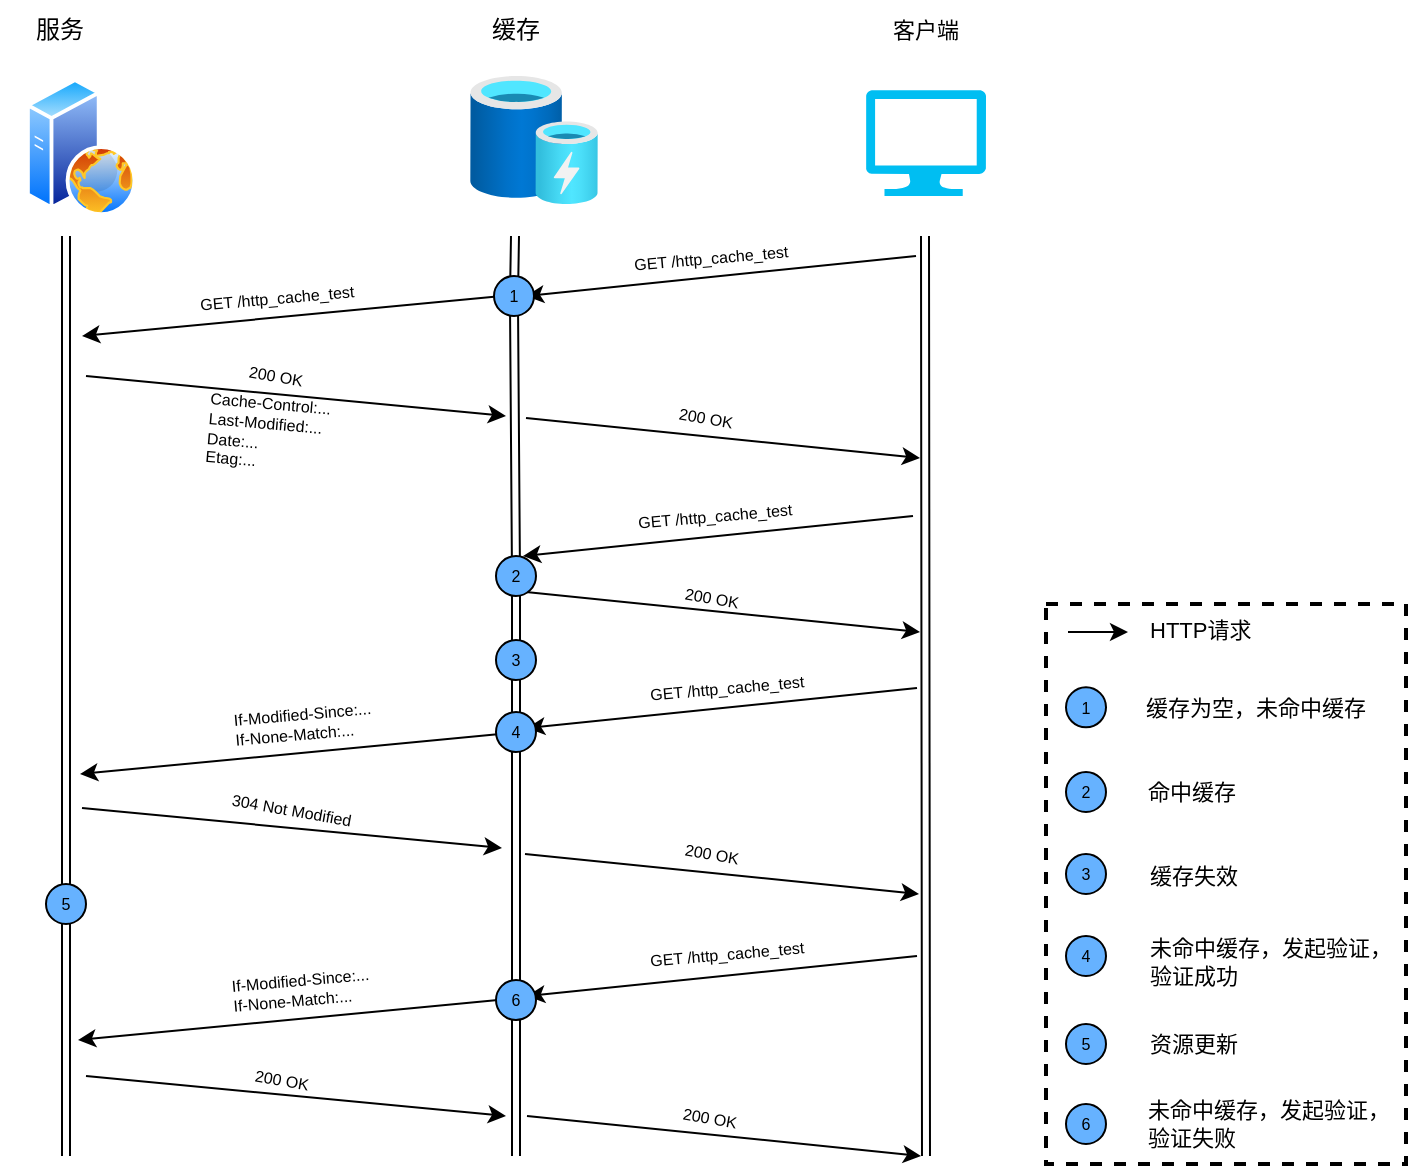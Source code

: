 <mxfile version="19.0.0" type="github">
  <diagram id="au0NJiRwb0H63SD7Jq2o" name="Page-1">
    <mxGraphModel dx="946" dy="645" grid="1" gridSize="10" guides="1" tooltips="1" connect="1" arrows="1" fold="1" page="1" pageScale="1" pageWidth="827" pageHeight="1169" math="0" shadow="0">
      <root>
        <mxCell id="0" />
        <mxCell id="1" parent="0" />
        <mxCell id="0MbOEExsgdYzCz0NGTzT-52" value="" style="shape=link;html=1;rounded=0;startArrow=none;endArrow=none;" edge="1" parent="1" source="0MbOEExsgdYzCz0NGTzT-43" target="0MbOEExsgdYzCz0NGTzT-51">
          <mxGeometry width="100" relative="1" as="geometry">
            <mxPoint x="405" y="380" as="sourcePoint" />
            <mxPoint x="405" y="660.0" as="targetPoint" />
          </mxGeometry>
        </mxCell>
        <mxCell id="0MbOEExsgdYzCz0NGTzT-1" value="" style="aspect=fixed;html=1;points=[];align=center;image;fontSize=12;image=img/lib/azure2/general/Cache.svg;" vertex="1" parent="1">
          <mxGeometry x="382" y="120" width="64" height="64" as="geometry" />
        </mxCell>
        <mxCell id="0MbOEExsgdYzCz0NGTzT-2" value="" style="aspect=fixed;perimeter=ellipsePerimeter;html=1;align=center;shadow=0;dashed=0;spacingTop=3;image;image=img/lib/active_directory/web_server.svg;" vertex="1" parent="1">
          <mxGeometry x="160" y="121" width="55.2" height="69" as="geometry" />
        </mxCell>
        <mxCell id="0MbOEExsgdYzCz0NGTzT-3" value="" style="verticalLabelPosition=bottom;html=1;verticalAlign=top;align=center;strokeColor=none;fillColor=#00BEF2;shape=mxgraph.azure.computer;pointerEvents=1;" vertex="1" parent="1">
          <mxGeometry x="580" y="127" width="60" height="53" as="geometry" />
        </mxCell>
        <mxCell id="0MbOEExsgdYzCz0NGTzT-4" value="" style="shape=link;html=1;rounded=0;" edge="1" parent="1">
          <mxGeometry width="100" relative="1" as="geometry">
            <mxPoint x="180" y="200" as="sourcePoint" />
            <mxPoint x="180" y="660" as="targetPoint" />
          </mxGeometry>
        </mxCell>
        <mxCell id="0MbOEExsgdYzCz0NGTzT-5" value="缓存" style="text;html=1;strokeColor=none;fillColor=none;align=center;verticalAlign=middle;whiteSpace=wrap;rounded=0;" vertex="1" parent="1">
          <mxGeometry x="375" y="82" width="60" height="30" as="geometry" />
        </mxCell>
        <mxCell id="0MbOEExsgdYzCz0NGTzT-6" value="服务" style="text;html=1;strokeColor=none;fillColor=none;align=center;verticalAlign=middle;whiteSpace=wrap;rounded=0;" vertex="1" parent="1">
          <mxGeometry x="147" y="82" width="60" height="30" as="geometry" />
        </mxCell>
        <mxCell id="0MbOEExsgdYzCz0NGTzT-7" value="" style="shape=link;html=1;rounded=0;startArrow=none;" edge="1" parent="1" source="0MbOEExsgdYzCz0NGTzT-51">
          <mxGeometry width="100" relative="1" as="geometry">
            <mxPoint x="404.5" y="200" as="sourcePoint" />
            <mxPoint x="405" y="660" as="targetPoint" />
          </mxGeometry>
        </mxCell>
        <mxCell id="0MbOEExsgdYzCz0NGTzT-8" value="" style="shape=link;html=1;rounded=0;" edge="1" parent="1">
          <mxGeometry width="100" relative="1" as="geometry">
            <mxPoint x="609.5" y="200" as="sourcePoint" />
            <mxPoint x="610" y="660" as="targetPoint" />
          </mxGeometry>
        </mxCell>
        <mxCell id="0MbOEExsgdYzCz0NGTzT-9" value="" style="endArrow=classic;html=1;rounded=0;" edge="1" parent="1">
          <mxGeometry width="50" height="50" relative="1" as="geometry">
            <mxPoint x="605" y="210" as="sourcePoint" />
            <mxPoint x="410" y="230" as="targetPoint" />
          </mxGeometry>
        </mxCell>
        <mxCell id="0MbOEExsgdYzCz0NGTzT-11" value="" style="endArrow=classic;html=1;rounded=0;" edge="1" parent="1">
          <mxGeometry width="50" height="50" relative="1" as="geometry">
            <mxPoint x="398" y="230" as="sourcePoint" />
            <mxPoint x="188" y="250" as="targetPoint" />
          </mxGeometry>
        </mxCell>
        <mxCell id="0MbOEExsgdYzCz0NGTzT-12" value="&lt;font style=&quot;font-size: 8px;&quot;&gt;GET /http_cache_test&lt;/font&gt;" style="text;html=1;align=center;verticalAlign=middle;resizable=0;points=[];autosize=1;strokeColor=none;fillColor=none;rotation=-5;" vertex="1" parent="1">
          <mxGeometry x="457" y="200" width="90" height="20" as="geometry" />
        </mxCell>
        <mxCell id="0MbOEExsgdYzCz0NGTzT-13" value="&lt;font style=&quot;font-size: 8px;&quot;&gt;GET /http_cache_test&lt;/font&gt;" style="text;html=1;align=center;verticalAlign=middle;resizable=0;points=[];autosize=1;strokeColor=none;fillColor=none;rotation=-5;" vertex="1" parent="1">
          <mxGeometry x="240" y="220" width="90" height="20" as="geometry" />
        </mxCell>
        <mxCell id="0MbOEExsgdYzCz0NGTzT-14" value="" style="endArrow=classic;html=1;rounded=0;" edge="1" parent="1">
          <mxGeometry width="50" height="50" relative="1" as="geometry">
            <mxPoint x="190" y="270" as="sourcePoint" />
            <mxPoint x="400" y="290" as="targetPoint" />
          </mxGeometry>
        </mxCell>
        <mxCell id="0MbOEExsgdYzCz0NGTzT-15" value="200 OK" style="text;html=1;strokeColor=none;fillColor=none;align=center;verticalAlign=middle;whiteSpace=wrap;rounded=0;fontSize=8;rotation=10;" vertex="1" parent="1">
          <mxGeometry x="255" y="255" width="60" height="30" as="geometry" />
        </mxCell>
        <mxCell id="0MbOEExsgdYzCz0NGTzT-16" value="Cache-Control:...&lt;br&gt;Last-Modified:...&lt;br&gt;Date:...&lt;br&gt;Etag:..." style="text;html=1;strokeColor=none;fillColor=none;align=left;verticalAlign=middle;whiteSpace=wrap;rounded=0;fontSize=8;rotation=5;" vertex="1" parent="1">
          <mxGeometry x="249" y="285" width="100" height="30" as="geometry" />
        </mxCell>
        <mxCell id="0MbOEExsgdYzCz0NGTzT-17" value="" style="endArrow=classic;html=1;rounded=0;" edge="1" parent="1">
          <mxGeometry width="50" height="50" relative="1" as="geometry">
            <mxPoint x="410" y="291" as="sourcePoint" />
            <mxPoint x="607" y="311" as="targetPoint" />
          </mxGeometry>
        </mxCell>
        <mxCell id="0MbOEExsgdYzCz0NGTzT-18" value="" style="endArrow=classic;html=1;rounded=0;" edge="1" parent="1">
          <mxGeometry width="50" height="50" relative="1" as="geometry">
            <mxPoint x="603.5" y="340" as="sourcePoint" />
            <mxPoint x="408.5" y="360" as="targetPoint" />
          </mxGeometry>
        </mxCell>
        <mxCell id="0MbOEExsgdYzCz0NGTzT-19" value="200 OK" style="text;html=1;strokeColor=none;fillColor=none;align=center;verticalAlign=middle;whiteSpace=wrap;rounded=0;fontSize=8;rotation=10;" vertex="1" parent="1">
          <mxGeometry x="470" y="276" width="60" height="30" as="geometry" />
        </mxCell>
        <mxCell id="0MbOEExsgdYzCz0NGTzT-20" value="" style="endArrow=classic;html=1;rounded=0;" edge="1" parent="1">
          <mxGeometry width="50" height="50" relative="1" as="geometry">
            <mxPoint x="410" y="378" as="sourcePoint" />
            <mxPoint x="607" y="398" as="targetPoint" />
          </mxGeometry>
        </mxCell>
        <mxCell id="0MbOEExsgdYzCz0NGTzT-21" value="&lt;font style=&quot;font-size: 8px;&quot;&gt;GET /http_cache_test&lt;/font&gt;" style="text;html=1;align=center;verticalAlign=middle;resizable=0;points=[];autosize=1;strokeColor=none;fillColor=none;rotation=-5;" vertex="1" parent="1">
          <mxGeometry x="459" y="329" width="90" height="20" as="geometry" />
        </mxCell>
        <mxCell id="0MbOEExsgdYzCz0NGTzT-22" value="200 OK" style="text;html=1;strokeColor=none;fillColor=none;align=center;verticalAlign=middle;whiteSpace=wrap;rounded=0;fontSize=8;rotation=10;" vertex="1" parent="1">
          <mxGeometry x="473" y="366" width="60" height="30" as="geometry" />
        </mxCell>
        <mxCell id="0MbOEExsgdYzCz0NGTzT-23" value="" style="endArrow=classic;html=1;rounded=0;" edge="1" parent="1">
          <mxGeometry width="50" height="50" relative="1" as="geometry">
            <mxPoint x="605.5" y="426" as="sourcePoint" />
            <mxPoint x="410.5" y="446" as="targetPoint" />
          </mxGeometry>
        </mxCell>
        <mxCell id="0MbOEExsgdYzCz0NGTzT-24" value="&lt;font style=&quot;font-size: 8px;&quot;&gt;GET /http_cache_test&lt;/font&gt;" style="text;html=1;align=center;verticalAlign=middle;resizable=0;points=[];autosize=1;strokeColor=none;fillColor=none;rotation=-5;" vertex="1" parent="1">
          <mxGeometry x="465" y="415" width="90" height="20" as="geometry" />
        </mxCell>
        <mxCell id="0MbOEExsgdYzCz0NGTzT-25" value="" style="endArrow=classic;html=1;rounded=0;" edge="1" parent="1">
          <mxGeometry width="50" height="50" relative="1" as="geometry">
            <mxPoint x="397" y="449" as="sourcePoint" />
            <mxPoint x="187" y="469" as="targetPoint" />
          </mxGeometry>
        </mxCell>
        <mxCell id="0MbOEExsgdYzCz0NGTzT-26" value="" style="endArrow=classic;html=1;rounded=0;" edge="1" parent="1">
          <mxGeometry width="50" height="50" relative="1" as="geometry">
            <mxPoint x="188" y="486" as="sourcePoint" />
            <mxPoint x="398" y="506" as="targetPoint" />
          </mxGeometry>
        </mxCell>
        <mxCell id="0MbOEExsgdYzCz0NGTzT-27" value="" style="endArrow=classic;html=1;rounded=0;" edge="1" parent="1">
          <mxGeometry width="50" height="50" relative="1" as="geometry">
            <mxPoint x="409.5" y="509" as="sourcePoint" />
            <mxPoint x="606.5" y="529" as="targetPoint" />
          </mxGeometry>
        </mxCell>
        <mxCell id="0MbOEExsgdYzCz0NGTzT-28" value="" style="endArrow=classic;html=1;rounded=0;" edge="1" parent="1">
          <mxGeometry width="50" height="50" relative="1" as="geometry">
            <mxPoint x="605.5" y="560" as="sourcePoint" />
            <mxPoint x="410.5" y="580" as="targetPoint" />
          </mxGeometry>
        </mxCell>
        <mxCell id="0MbOEExsgdYzCz0NGTzT-29" value="" style="endArrow=classic;html=1;rounded=0;" edge="1" parent="1">
          <mxGeometry width="50" height="50" relative="1" as="geometry">
            <mxPoint x="396" y="582" as="sourcePoint" />
            <mxPoint x="186" y="602" as="targetPoint" />
          </mxGeometry>
        </mxCell>
        <mxCell id="0MbOEExsgdYzCz0NGTzT-30" value="" style="endArrow=classic;html=1;rounded=0;" edge="1" parent="1">
          <mxGeometry width="50" height="50" relative="1" as="geometry">
            <mxPoint x="190" y="620" as="sourcePoint" />
            <mxPoint x="400" y="640" as="targetPoint" />
          </mxGeometry>
        </mxCell>
        <mxCell id="0MbOEExsgdYzCz0NGTzT-32" value="" style="endArrow=classic;html=1;rounded=0;" edge="1" parent="1">
          <mxGeometry width="50" height="50" relative="1" as="geometry">
            <mxPoint x="410.5" y="640" as="sourcePoint" />
            <mxPoint x="607.5" y="660" as="targetPoint" />
          </mxGeometry>
        </mxCell>
        <mxCell id="0MbOEExsgdYzCz0NGTzT-33" value="200 OK" style="text;html=1;strokeColor=none;fillColor=none;align=center;verticalAlign=middle;whiteSpace=wrap;rounded=0;fontSize=8;rotation=10;" vertex="1" parent="1">
          <mxGeometry x="473" y="494" width="60" height="30" as="geometry" />
        </mxCell>
        <mxCell id="0MbOEExsgdYzCz0NGTzT-34" value="200 OK" style="text;html=1;strokeColor=none;fillColor=none;align=center;verticalAlign=middle;whiteSpace=wrap;rounded=0;fontSize=8;rotation=10;" vertex="1" parent="1">
          <mxGeometry x="472" y="626" width="60" height="30" as="geometry" />
        </mxCell>
        <mxCell id="0MbOEExsgdYzCz0NGTzT-35" value="200 OK" style="text;html=1;strokeColor=none;fillColor=none;align=center;verticalAlign=middle;whiteSpace=wrap;rounded=0;fontSize=8;rotation=10;" vertex="1" parent="1">
          <mxGeometry x="258" y="607" width="60" height="30" as="geometry" />
        </mxCell>
        <mxCell id="0MbOEExsgdYzCz0NGTzT-36" value="304 Not Modified" style="text;html=1;strokeColor=none;fillColor=none;align=center;verticalAlign=middle;whiteSpace=wrap;rounded=0;fontSize=8;rotation=10;" vertex="1" parent="1">
          <mxGeometry x="241.68" y="471.65" width="102" height="30" as="geometry" />
        </mxCell>
        <mxCell id="0MbOEExsgdYzCz0NGTzT-37" value="&lt;div style=&quot;text-align: left;&quot;&gt;&lt;span style=&quot;font-size: 8px;&quot;&gt;If-Modified-Since:...&lt;/span&gt;&lt;/div&gt;&lt;font style=&quot;font-size: 8px;&quot;&gt;&lt;div style=&quot;text-align: left;&quot;&gt;If-None-Match:...&lt;/div&gt;&lt;/font&gt;" style="text;html=1;align=center;verticalAlign=middle;resizable=0;points=[];autosize=1;strokeColor=none;fillColor=none;rotation=-5;" vertex="1" parent="1">
          <mxGeometry x="258" y="422" width="80" height="40" as="geometry" />
        </mxCell>
        <mxCell id="0MbOEExsgdYzCz0NGTzT-38" value="&lt;div style=&quot;text-align: left;&quot;&gt;&lt;span style=&quot;font-size: 8px;&quot;&gt;If-Modified-Since:...&lt;/span&gt;&lt;/div&gt;&lt;font style=&quot;font-size: 8px;&quot;&gt;&lt;div style=&quot;text-align: left;&quot;&gt;If-None-Match:...&lt;/div&gt;&lt;/font&gt;" style="text;html=1;align=center;verticalAlign=middle;resizable=0;points=[];autosize=1;strokeColor=none;fillColor=none;rotation=-5;" vertex="1" parent="1">
          <mxGeometry x="257" y="555" width="80" height="40" as="geometry" />
        </mxCell>
        <mxCell id="0MbOEExsgdYzCz0NGTzT-39" value="&lt;font style=&quot;font-size: 8px;&quot;&gt;GET /http_cache_test&lt;/font&gt;" style="text;html=1;align=center;verticalAlign=middle;resizable=0;points=[];autosize=1;strokeColor=none;fillColor=none;rotation=-5;" vertex="1" parent="1">
          <mxGeometry x="465" y="548" width="90" height="20" as="geometry" />
        </mxCell>
        <mxCell id="0MbOEExsgdYzCz0NGTzT-41" value="1" style="ellipse;whiteSpace=wrap;html=1;aspect=fixed;fontSize=8;fillColor=#66B2FF;" vertex="1" parent="1">
          <mxGeometry x="680" y="425.65" width="20" height="20" as="geometry" />
        </mxCell>
        <mxCell id="0MbOEExsgdYzCz0NGTzT-40" value="1" style="ellipse;whiteSpace=wrap;html=1;aspect=fixed;fontSize=8;fillColor=#66B2FF;" vertex="1" parent="1">
          <mxGeometry x="394" y="220" width="20" height="20" as="geometry" />
        </mxCell>
        <mxCell id="0MbOEExsgdYzCz0NGTzT-42" value="" style="shape=link;html=1;rounded=0;endArrow=none;" edge="1" parent="1" target="0MbOEExsgdYzCz0NGTzT-40">
          <mxGeometry width="100" relative="1" as="geometry">
            <mxPoint x="404.5" y="200" as="sourcePoint" />
            <mxPoint x="405" y="660" as="targetPoint" />
          </mxGeometry>
        </mxCell>
        <mxCell id="0MbOEExsgdYzCz0NGTzT-43" value="2" style="ellipse;whiteSpace=wrap;html=1;aspect=fixed;fontSize=8;fillColor=#66B2FF;" vertex="1" parent="1">
          <mxGeometry x="395" y="360" width="20" height="20" as="geometry" />
        </mxCell>
        <mxCell id="0MbOEExsgdYzCz0NGTzT-45" value="" style="shape=link;html=1;rounded=0;startArrow=none;endArrow=none;" edge="1" parent="1" source="0MbOEExsgdYzCz0NGTzT-40" target="0MbOEExsgdYzCz0NGTzT-43">
          <mxGeometry width="100" relative="1" as="geometry">
            <mxPoint x="404.019" y="240.0" as="sourcePoint" />
            <mxPoint x="405" y="660" as="targetPoint" />
          </mxGeometry>
        </mxCell>
        <mxCell id="0MbOEExsgdYzCz0NGTzT-46" value="3" style="ellipse;whiteSpace=wrap;html=1;aspect=fixed;fontSize=8;fillColor=#66B2FF;" vertex="1" parent="1">
          <mxGeometry x="395" y="402" width="20" height="20" as="geometry" />
        </mxCell>
        <mxCell id="0MbOEExsgdYzCz0NGTzT-50" value="&lt;font style=&quot;font-size: 11px;&quot;&gt;客户端&lt;/font&gt;" style="text;html=1;strokeColor=none;fillColor=none;align=center;verticalAlign=middle;whiteSpace=wrap;rounded=0;fontSize=8;" vertex="1" parent="1">
          <mxGeometry x="580" y="82" width="60" height="30" as="geometry" />
        </mxCell>
        <mxCell id="0MbOEExsgdYzCz0NGTzT-51" value="4" style="ellipse;whiteSpace=wrap;html=1;aspect=fixed;fontSize=8;fillColor=#66B2FF;" vertex="1" parent="1">
          <mxGeometry x="395" y="438" width="20" height="20" as="geometry" />
        </mxCell>
        <mxCell id="0MbOEExsgdYzCz0NGTzT-53" value="5" style="ellipse;whiteSpace=wrap;html=1;aspect=fixed;fontSize=8;fillColor=#66B2FF;" vertex="1" parent="1">
          <mxGeometry x="170" y="524" width="20" height="20" as="geometry" />
        </mxCell>
        <mxCell id="0MbOEExsgdYzCz0NGTzT-55" value="6" style="ellipse;whiteSpace=wrap;html=1;aspect=fixed;fontSize=8;fillColor=#66B2FF;" vertex="1" parent="1">
          <mxGeometry x="395" y="572" width="20" height="20" as="geometry" />
        </mxCell>
        <mxCell id="0MbOEExsgdYzCz0NGTzT-56" value="缓存为空，未命中缓存" style="text;html=1;strokeColor=none;fillColor=none;align=center;verticalAlign=middle;whiteSpace=wrap;rounded=0;fontSize=11;" vertex="1" parent="1">
          <mxGeometry x="710" y="420.65" width="130" height="30" as="geometry" />
        </mxCell>
        <mxCell id="0MbOEExsgdYzCz0NGTzT-57" value="2" style="ellipse;whiteSpace=wrap;html=1;aspect=fixed;fontSize=8;fillColor=#66B2FF;" vertex="1" parent="1">
          <mxGeometry x="680" y="468" width="20" height="20" as="geometry" />
        </mxCell>
        <mxCell id="0MbOEExsgdYzCz0NGTzT-58" value="命中缓存" style="text;html=1;strokeColor=none;fillColor=none;align=left;verticalAlign=middle;whiteSpace=wrap;rounded=0;fontSize=11;" vertex="1" parent="1">
          <mxGeometry x="719" y="463" width="130" height="30" as="geometry" />
        </mxCell>
        <mxCell id="0MbOEExsgdYzCz0NGTzT-59" value="3" style="ellipse;whiteSpace=wrap;html=1;aspect=fixed;fontSize=8;fillColor=#66B2FF;" vertex="1" parent="1">
          <mxGeometry x="680" y="509" width="20" height="20" as="geometry" />
        </mxCell>
        <mxCell id="0MbOEExsgdYzCz0NGTzT-60" value="缓存失效" style="text;html=1;strokeColor=none;fillColor=none;align=left;verticalAlign=middle;whiteSpace=wrap;rounded=0;fontSize=11;" vertex="1" parent="1">
          <mxGeometry x="720" y="505" width="130" height="30" as="geometry" />
        </mxCell>
        <mxCell id="0MbOEExsgdYzCz0NGTzT-61" value="4" style="ellipse;whiteSpace=wrap;html=1;aspect=fixed;fontSize=8;fillColor=#66B2FF;" vertex="1" parent="1">
          <mxGeometry x="680" y="550" width="20" height="20" as="geometry" />
        </mxCell>
        <mxCell id="0MbOEExsgdYzCz0NGTzT-62" value="未命中缓存，发起验证，验证成功" style="text;html=1;strokeColor=none;fillColor=none;align=left;verticalAlign=middle;whiteSpace=wrap;rounded=0;fontSize=11;" vertex="1" parent="1">
          <mxGeometry x="720" y="548" width="130" height="30" as="geometry" />
        </mxCell>
        <mxCell id="0MbOEExsgdYzCz0NGTzT-63" value="5" style="ellipse;whiteSpace=wrap;html=1;aspect=fixed;fontSize=8;fillColor=#66B2FF;" vertex="1" parent="1">
          <mxGeometry x="680" y="594" width="20" height="20" as="geometry" />
        </mxCell>
        <mxCell id="0MbOEExsgdYzCz0NGTzT-64" value="资源更新" style="text;html=1;strokeColor=none;fillColor=none;align=left;verticalAlign=middle;whiteSpace=wrap;rounded=0;fontSize=11;" vertex="1" parent="1">
          <mxGeometry x="720" y="589" width="130" height="30" as="geometry" />
        </mxCell>
        <mxCell id="0MbOEExsgdYzCz0NGTzT-65" value="6" style="ellipse;whiteSpace=wrap;html=1;aspect=fixed;fontSize=8;fillColor=#66B2FF;" vertex="1" parent="1">
          <mxGeometry x="680" y="634" width="20" height="20" as="geometry" />
        </mxCell>
        <mxCell id="0MbOEExsgdYzCz0NGTzT-66" value="未命中缓存，发起验证，验证失败" style="text;html=1;strokeColor=none;fillColor=none;align=left;verticalAlign=middle;whiteSpace=wrap;rounded=0;fontSize=11;" vertex="1" parent="1">
          <mxGeometry x="719" y="629" width="130" height="30" as="geometry" />
        </mxCell>
        <mxCell id="0MbOEExsgdYzCz0NGTzT-67" value="" style="endArrow=classic;html=1;rounded=0;fontSize=11;" edge="1" parent="1">
          <mxGeometry width="50" height="50" relative="1" as="geometry">
            <mxPoint x="681" y="398" as="sourcePoint" />
            <mxPoint x="711" y="398" as="targetPoint" />
          </mxGeometry>
        </mxCell>
        <mxCell id="0MbOEExsgdYzCz0NGTzT-68" value="HTTP请求" style="text;html=1;strokeColor=none;fillColor=none;align=left;verticalAlign=middle;whiteSpace=wrap;rounded=0;fontSize=11;" vertex="1" parent="1">
          <mxGeometry x="720" y="382" width="130" height="30" as="geometry" />
        </mxCell>
        <mxCell id="0MbOEExsgdYzCz0NGTzT-69" value="" style="rounded=0;whiteSpace=wrap;html=1;fontSize=11;fillColor=none;fontColor=default;dashed=1;strokeWidth=2;" vertex="1" parent="1">
          <mxGeometry x="670" y="384" width="180" height="280" as="geometry" />
        </mxCell>
      </root>
    </mxGraphModel>
  </diagram>
</mxfile>
